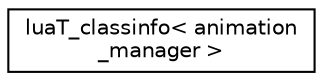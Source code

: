 digraph "Graphical Class Hierarchy"
{
 // LATEX_PDF_SIZE
  edge [fontname="Helvetica",fontsize="10",labelfontname="Helvetica",labelfontsize="10"];
  node [fontname="Helvetica",fontsize="10",shape=record];
  rankdir="LR";
  Node0 [label="luaT_classinfo\< animation\l_manager \>",height=0.2,width=0.4,color="black", fillcolor="white", style="filled",URL="$structluaT__classinfo_3_01animation__manager_01_4.html",tooltip=" "];
}
